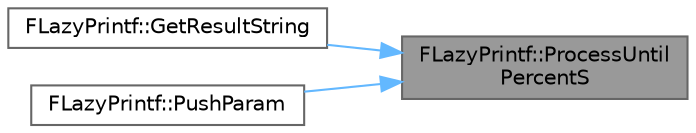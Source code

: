 digraph "FLazyPrintf::ProcessUntilPercentS"
{
 // INTERACTIVE_SVG=YES
 // LATEX_PDF_SIZE
  bgcolor="transparent";
  edge [fontname=Helvetica,fontsize=10,labelfontname=Helvetica,labelfontsize=10];
  node [fontname=Helvetica,fontsize=10,shape=box,height=0.2,width=0.4];
  rankdir="RL";
  Node1 [id="Node000001",label="FLazyPrintf::ProcessUntil\lPercentS",height=0.2,width=0.4,color="gray40", fillcolor="grey60", style="filled", fontcolor="black",tooltip=" "];
  Node1 -> Node2 [id="edge1_Node000001_Node000002",dir="back",color="steelblue1",style="solid",tooltip=" "];
  Node2 [id="Node000002",label="FLazyPrintf::GetResultString",height=0.2,width=0.4,color="grey40", fillcolor="white", style="filled",URL="$db/d31/classFLazyPrintf.html#a07583daefc3408b98f3b61cf687e79b9",tooltip=" "];
  Node1 -> Node3 [id="edge2_Node000001_Node000003",dir="back",color="steelblue1",style="solid",tooltip=" "];
  Node3 [id="Node000003",label="FLazyPrintf::PushParam",height=0.2,width=0.4,color="grey40", fillcolor="white", style="filled",URL="$db/d31/classFLazyPrintf.html#ad717679cd06d75094f5aa73acb1ef44c",tooltip=" "];
}
